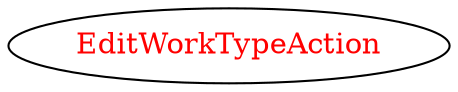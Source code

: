 digraph dependencyGraph {
 concentrate=true;
 ranksep="2.0";
 rankdir="LR"; 
 splines="ortho";
"EditWorkTypeAction" [fontcolor="red"];
}